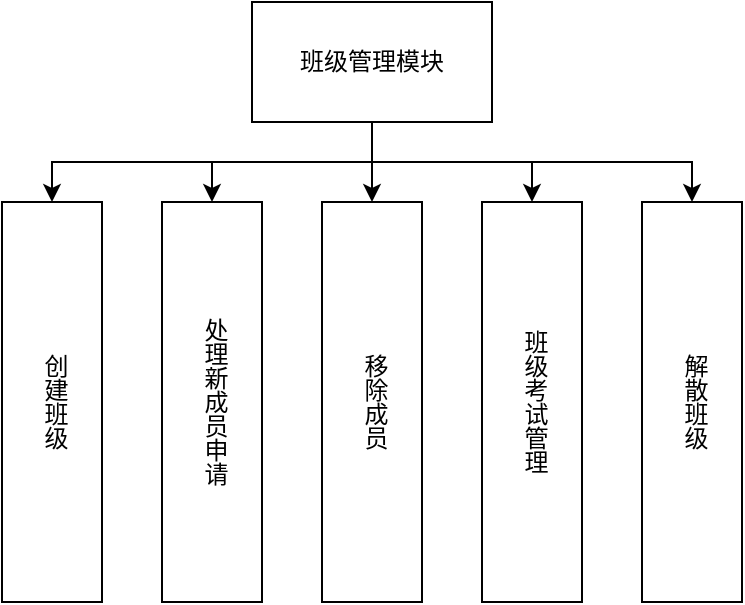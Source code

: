 <mxfile version="24.3.0" type="github">
  <diagram name="第 1 页" id="q-Pm71bWNcR9_Gm3mhyB">
    <mxGraphModel dx="1002" dy="535" grid="1" gridSize="10" guides="1" tooltips="1" connect="1" arrows="1" fold="1" page="1" pageScale="1" pageWidth="827" pageHeight="1169" math="0" shadow="0">
      <root>
        <mxCell id="0" />
        <mxCell id="1" parent="0" />
        <mxCell id="_Vh507r01q-JsE5DWdx2-7" style="edgeStyle=orthogonalEdgeStyle;rounded=0;orthogonalLoop=1;jettySize=auto;html=1;exitX=0.5;exitY=1;exitDx=0;exitDy=0;entryX=0.5;entryY=0;entryDx=0;entryDy=0;" edge="1" parent="1" source="_Vh507r01q-JsE5DWdx2-1" target="_Vh507r01q-JsE5DWdx2-2">
          <mxGeometry relative="1" as="geometry" />
        </mxCell>
        <mxCell id="_Vh507r01q-JsE5DWdx2-8" style="edgeStyle=orthogonalEdgeStyle;rounded=0;orthogonalLoop=1;jettySize=auto;html=1;exitX=0.5;exitY=1;exitDx=0;exitDy=0;" edge="1" parent="1" source="_Vh507r01q-JsE5DWdx2-1" target="_Vh507r01q-JsE5DWdx2-3">
          <mxGeometry relative="1" as="geometry" />
        </mxCell>
        <mxCell id="_Vh507r01q-JsE5DWdx2-10" style="edgeStyle=orthogonalEdgeStyle;rounded=0;orthogonalLoop=1;jettySize=auto;html=1;exitX=0.5;exitY=1;exitDx=0;exitDy=0;entryX=0.5;entryY=0;entryDx=0;entryDy=0;" edge="1" parent="1" source="_Vh507r01q-JsE5DWdx2-1" target="_Vh507r01q-JsE5DWdx2-4">
          <mxGeometry relative="1" as="geometry" />
        </mxCell>
        <mxCell id="_Vh507r01q-JsE5DWdx2-11" style="edgeStyle=orthogonalEdgeStyle;rounded=0;orthogonalLoop=1;jettySize=auto;html=1;exitX=0.5;exitY=1;exitDx=0;exitDy=0;entryX=0.5;entryY=0;entryDx=0;entryDy=0;" edge="1" parent="1" source="_Vh507r01q-JsE5DWdx2-1" target="_Vh507r01q-JsE5DWdx2-5">
          <mxGeometry relative="1" as="geometry" />
        </mxCell>
        <mxCell id="_Vh507r01q-JsE5DWdx2-12" style="edgeStyle=orthogonalEdgeStyle;rounded=0;orthogonalLoop=1;jettySize=auto;html=1;exitX=0.5;exitY=1;exitDx=0;exitDy=0;entryX=0.5;entryY=0;entryDx=0;entryDy=0;" edge="1" parent="1" source="_Vh507r01q-JsE5DWdx2-1" target="_Vh507r01q-JsE5DWdx2-6">
          <mxGeometry relative="1" as="geometry" />
        </mxCell>
        <mxCell id="_Vh507r01q-JsE5DWdx2-1" value="班级管理模块" style="rounded=0;whiteSpace=wrap;html=1;" vertex="1" parent="1">
          <mxGeometry x="285" y="100" width="120" height="60" as="geometry" />
        </mxCell>
        <mxCell id="_Vh507r01q-JsE5DWdx2-2" value="创建班级" style="rounded=0;whiteSpace=wrap;html=1;textDirection=vertical-lr;" vertex="1" parent="1">
          <mxGeometry x="160" y="200" width="50" height="200" as="geometry" />
        </mxCell>
        <mxCell id="_Vh507r01q-JsE5DWdx2-3" value="处理新成员申请" style="rounded=0;whiteSpace=wrap;html=1;textDirection=vertical-lr;" vertex="1" parent="1">
          <mxGeometry x="240" y="200" width="50" height="200" as="geometry" />
        </mxCell>
        <mxCell id="_Vh507r01q-JsE5DWdx2-4" value="移除成员" style="rounded=0;whiteSpace=wrap;html=1;textDirection=vertical-lr;" vertex="1" parent="1">
          <mxGeometry x="320" y="200" width="50" height="200" as="geometry" />
        </mxCell>
        <mxCell id="_Vh507r01q-JsE5DWdx2-5" value="班级考试管理" style="rounded=0;whiteSpace=wrap;html=1;textDirection=vertical-lr;" vertex="1" parent="1">
          <mxGeometry x="400" y="200" width="50" height="200" as="geometry" />
        </mxCell>
        <mxCell id="_Vh507r01q-JsE5DWdx2-6" value="解散班级" style="rounded=0;whiteSpace=wrap;html=1;textDirection=vertical-lr;" vertex="1" parent="1">
          <mxGeometry x="480" y="200" width="50" height="200" as="geometry" />
        </mxCell>
      </root>
    </mxGraphModel>
  </diagram>
</mxfile>
